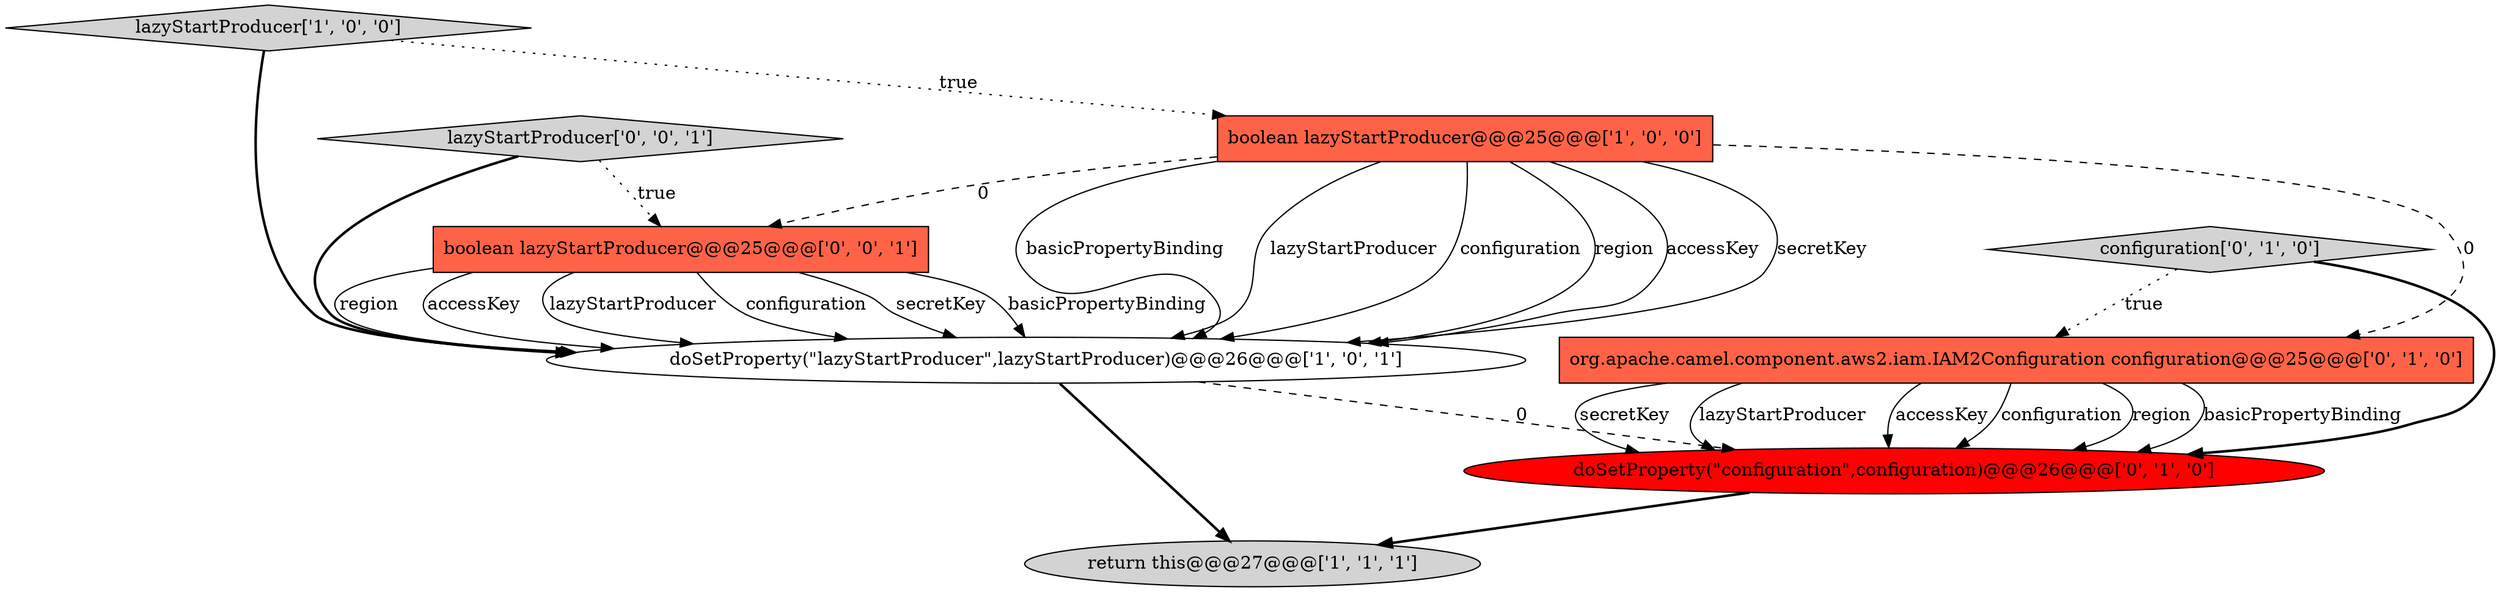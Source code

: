 digraph {
1 [style = filled, label = "lazyStartProducer['1', '0', '0']", fillcolor = lightgray, shape = diamond image = "AAA0AAABBB1BBB"];
5 [style = filled, label = "org.apache.camel.component.aws2.iam.IAM2Configuration configuration@@@25@@@['0', '1', '0']", fillcolor = tomato, shape = box image = "AAA1AAABBB2BBB"];
7 [style = filled, label = "lazyStartProducer['0', '0', '1']", fillcolor = lightgray, shape = diamond image = "AAA0AAABBB3BBB"];
8 [style = filled, label = "boolean lazyStartProducer@@@25@@@['0', '0', '1']", fillcolor = tomato, shape = box image = "AAA0AAABBB3BBB"];
6 [style = filled, label = "configuration['0', '1', '0']", fillcolor = lightgray, shape = diamond image = "AAA0AAABBB2BBB"];
3 [style = filled, label = "doSetProperty(\"lazyStartProducer\",lazyStartProducer)@@@26@@@['1', '0', '1']", fillcolor = white, shape = ellipse image = "AAA0AAABBB1BBB"];
0 [style = filled, label = "return this@@@27@@@['1', '1', '1']", fillcolor = lightgray, shape = ellipse image = "AAA0AAABBB1BBB"];
2 [style = filled, label = "boolean lazyStartProducer@@@25@@@['1', '0', '0']", fillcolor = tomato, shape = box image = "AAA1AAABBB1BBB"];
4 [style = filled, label = "doSetProperty(\"configuration\",configuration)@@@26@@@['0', '1', '0']", fillcolor = red, shape = ellipse image = "AAA1AAABBB2BBB"];
5->4 [style = solid, label="secretKey"];
5->4 [style = solid, label="lazyStartProducer"];
1->3 [style = bold, label=""];
5->4 [style = solid, label="accessKey"];
2->3 [style = solid, label="basicPropertyBinding"];
3->4 [style = dashed, label="0"];
2->8 [style = dashed, label="0"];
8->3 [style = solid, label="region"];
2->3 [style = solid, label="lazyStartProducer"];
7->3 [style = bold, label=""];
3->0 [style = bold, label=""];
4->0 [style = bold, label=""];
8->3 [style = solid, label="accessKey"];
2->3 [style = solid, label="configuration"];
5->4 [style = solid, label="configuration"];
8->3 [style = solid, label="lazyStartProducer"];
6->4 [style = bold, label=""];
2->5 [style = dashed, label="0"];
2->3 [style = solid, label="region"];
8->3 [style = solid, label="configuration"];
5->4 [style = solid, label="region"];
5->4 [style = solid, label="basicPropertyBinding"];
8->3 [style = solid, label="secretKey"];
1->2 [style = dotted, label="true"];
7->8 [style = dotted, label="true"];
2->3 [style = solid, label="accessKey"];
8->3 [style = solid, label="basicPropertyBinding"];
6->5 [style = dotted, label="true"];
2->3 [style = solid, label="secretKey"];
}
